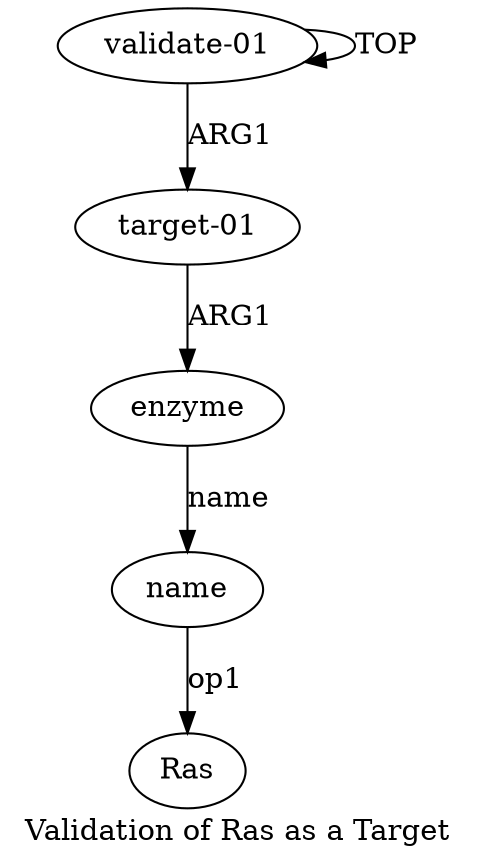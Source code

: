 digraph  {
	graph [label="Validation of Ras as a Target"];
	node [label="\N"];
	a1	 [color=black,
		gold_ind=1,
		gold_label="target-01",
		label="target-01",
		test_ind=1,
		test_label="target-01"];
	a2	 [color=black,
		gold_ind=2,
		gold_label=enzyme,
		label=enzyme,
		test_ind=2,
		test_label=enzyme];
	a1 -> a2 [key=0,
	color=black,
	gold_label=ARG1,
	label=ARG1,
	test_label=ARG1];
a0 [color=black,
	gold_ind=0,
	gold_label="validate-01",
	label="validate-01",
	test_ind=0,
	test_label="validate-01"];
a0 -> a1 [key=0,
color=black,
gold_label=ARG1,
label=ARG1,
test_label=ARG1];
a0 -> a0 [key=0,
color=black,
gold_label=TOP,
label=TOP,
test_label=TOP];
a3 [color=black,
gold_ind=3,
gold_label=name,
label=name,
test_ind=3,
test_label=name];
"a3 Ras" [color=black,
gold_ind=-1,
gold_label=Ras,
label=Ras,
test_ind=-1,
test_label=Ras];
a3 -> "a3 Ras" [key=0,
color=black,
gold_label=op1,
label=op1,
test_label=op1];
a2 -> a3 [key=0,
color=black,
gold_label=name,
label=name,
test_label=name];
}
